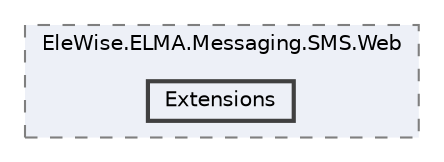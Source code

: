 digraph "Web/Modules/EleWise.ELMA.Messaging.SMS.Web/Extensions"
{
 // LATEX_PDF_SIZE
  bgcolor="transparent";
  edge [fontname=Helvetica,fontsize=10,labelfontname=Helvetica,labelfontsize=10];
  node [fontname=Helvetica,fontsize=10,shape=box,height=0.2,width=0.4];
  compound=true
  subgraph clusterdir_f04b4080923155bf7082513efd77c585 {
    graph [ bgcolor="#edf0f7", pencolor="grey50", label="EleWise.ELMA.Messaging.SMS.Web", fontname=Helvetica,fontsize=10 style="filled,dashed", URL="dir_f04b4080923155bf7082513efd77c585.html",tooltip=""]
  dir_834322cb1003e6fd5b6404c43301b0f9 [label="Extensions", fillcolor="#edf0f7", color="grey25", style="filled,bold", URL="dir_834322cb1003e6fd5b6404c43301b0f9.html",tooltip=""];
  }
}
